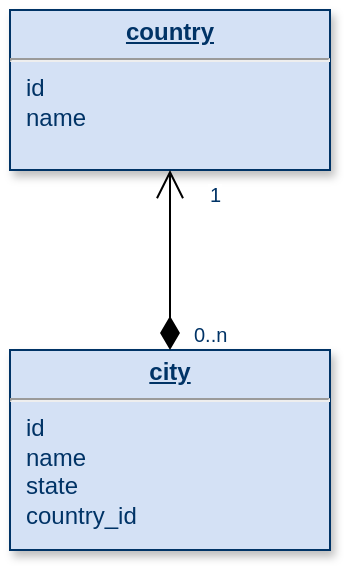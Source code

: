 <mxfile version="19.0.3" type="device"><diagram name="Page-1" id="efa7a0a1-bf9b-a30e-e6df-94a7791c09e9"><mxGraphModel dx="2062" dy="1112" grid="1" gridSize="10" guides="1" tooltips="1" connect="1" arrows="1" fold="1" page="1" pageScale="1" pageWidth="826" pageHeight="1169" background="none" math="0" shadow="0"><root><mxCell id="0"/><mxCell id="1" parent="0"/><mxCell id="21" value="&lt;p style=&quot;margin: 0px; margin-top: 4px; text-align: center; text-decoration: underline;&quot;&gt;&lt;strong&gt;country&lt;/strong&gt;&lt;/p&gt;&lt;hr&gt;&lt;p style=&quot;margin: 0px; margin-left: 8px;&quot;&gt;id&lt;/p&gt;&lt;p style=&quot;margin: 0px; margin-left: 8px;&quot;&gt;name&lt;/p&gt;" style="verticalAlign=top;align=left;overflow=fill;fontSize=12;fontFamily=Helvetica;html=1;strokeColor=#003366;shadow=1;fillColor=#D4E1F5;fontColor=#003366" parent="1" vertex="1"><mxGeometry x="333" y="110" width="160" height="80" as="geometry"/></mxCell><mxCell id="25" value="&lt;p style=&quot;margin: 0px; margin-top: 4px; text-align: center; text-decoration: underline;&quot;&gt;&lt;strong&gt;city&lt;/strong&gt;&lt;/p&gt;&lt;hr&gt;&lt;p style=&quot;margin: 0px; margin-left: 8px;&quot;&gt;id&lt;br&gt;&lt;/p&gt;&lt;p style=&quot;margin: 0px; margin-left: 8px;&quot;&gt;name&lt;/p&gt;&lt;p style=&quot;margin: 0px; margin-left: 8px;&quot;&gt;state&lt;br&gt;&lt;/p&gt;&lt;p style=&quot;margin: 0px; margin-left: 8px;&quot;&gt;country_id&lt;/p&gt;" style="verticalAlign=top;align=left;overflow=fill;fontSize=12;fontFamily=Helvetica;html=1;strokeColor=#003366;shadow=1;fillColor=#D4E1F5;fontColor=#003366" parent="1" vertex="1"><mxGeometry x="333" y="280" width="160" height="100" as="geometry"/></mxCell><mxCell id="90" value="" style="endArrow=open;endSize=12;startArrow=diamondThin;startSize=14;startFill=1;edgeStyle=orthogonalEdgeStyle" parent="1" source="25" target="21" edge="1"><mxGeometry x="620" y="340" as="geometry"><mxPoint x="620" y="340" as="sourcePoint"/><mxPoint x="780" y="340" as="targetPoint"/></mxGeometry></mxCell><mxCell id="91" value="0..n" style="resizable=0;align=left;verticalAlign=top;labelBackgroundColor=#ffffff;fontSize=10;strokeColor=#003366;shadow=1;fillColor=#D4E1F5;fontColor=#003366" parent="90" connectable="0" vertex="1"><mxGeometry x="-1" relative="1" as="geometry"><mxPoint x="10" y="-20" as="offset"/></mxGeometry></mxCell><mxCell id="92" value="1" style="resizable=0;align=right;verticalAlign=top;labelBackgroundColor=#ffffff;fontSize=10;strokeColor=#003366;shadow=1;fillColor=#D4E1F5;fontColor=#003366" parent="90" connectable="0" vertex="1"><mxGeometry x="1" relative="1" as="geometry"><mxPoint x="27" as="offset"/></mxGeometry></mxCell></root></mxGraphModel></diagram></mxfile>